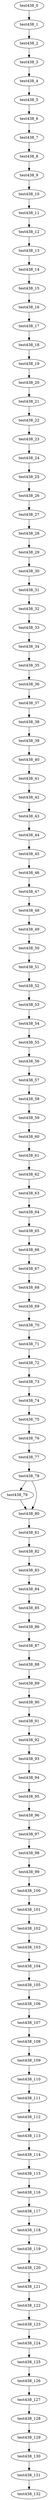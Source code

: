 digraph G {
test438_0->test438_1;
test438_1->test438_2;
test438_2->test438_3;
test438_3->test438_4;
test438_4->test438_5;
test438_5->test438_6;
test438_6->test438_7;
test438_7->test438_8;
test438_8->test438_9;
test438_9->test438_10;
test438_10->test438_11;
test438_11->test438_12;
test438_12->test438_13;
test438_13->test438_14;
test438_14->test438_15;
test438_15->test438_16;
test438_16->test438_17;
test438_17->test438_18;
test438_18->test438_19;
test438_19->test438_20;
test438_20->test438_21;
test438_21->test438_22;
test438_22->test438_23;
test438_23->test438_24;
test438_24->test438_25;
test438_25->test438_26;
test438_26->test438_27;
test438_27->test438_28;
test438_28->test438_29;
test438_29->test438_30;
test438_30->test438_31;
test438_31->test438_32;
test438_32->test438_33;
test438_33->test438_34;
test438_34->test438_35;
test438_35->test438_36;
test438_36->test438_37;
test438_37->test438_38;
test438_38->test438_39;
test438_39->test438_40;
test438_40->test438_41;
test438_41->test438_42;
test438_42->test438_43;
test438_43->test438_44;
test438_44->test438_45;
test438_45->test438_46;
test438_46->test438_47;
test438_47->test438_48;
test438_48->test438_49;
test438_49->test438_50;
test438_50->test438_51;
test438_51->test438_52;
test438_52->test438_53;
test438_53->test438_54;
test438_54->test438_55;
test438_55->test438_56;
test438_56->test438_57;
test438_57->test438_58;
test438_58->test438_59;
test438_59->test438_60;
test438_60->test438_61;
test438_61->test438_62;
test438_62->test438_63;
test438_63->test438_64;
test438_64->test438_65;
test438_65->test438_66;
test438_66->test438_67;
test438_67->test438_68;
test438_68->test438_69;
test438_69->test438_70;
test438_70->test438_71;
test438_71->test438_72;
test438_72->test438_73;
test438_73->test438_74;
test438_74->test438_75;
test438_75->test438_76;
test438_76->test438_77;
test438_77->test438_78;
test438_78->test438_79;
test438_78->test438_80;
test438_79->test438_80;
test438_80->test438_81;
test438_81->test438_82;
test438_82->test438_83;
test438_83->test438_84;
test438_84->test438_85;
test438_85->test438_86;
test438_86->test438_87;
test438_87->test438_88;
test438_88->test438_89;
test438_89->test438_90;
test438_90->test438_91;
test438_91->test438_92;
test438_92->test438_93;
test438_93->test438_94;
test438_94->test438_95;
test438_95->test438_96;
test438_96->test438_97;
test438_97->test438_98;
test438_98->test438_99;
test438_99->test438_100;
test438_100->test438_101;
test438_101->test438_102;
test438_102->test438_103;
test438_103->test438_104;
test438_104->test438_105;
test438_105->test438_106;
test438_106->test438_107;
test438_107->test438_108;
test438_108->test438_109;
test438_109->test438_110;
test438_110->test438_111;
test438_111->test438_112;
test438_112->test438_113;
test438_113->test438_114;
test438_114->test438_115;
test438_115->test438_116;
test438_116->test438_117;
test438_117->test438_118;
test438_118->test438_119;
test438_119->test438_120;
test438_120->test438_121;
test438_121->test438_122;
test438_122->test438_123;
test438_123->test438_124;
test438_124->test438_125;
test438_125->test438_126;
test438_126->test438_127;
test438_127->test438_128;
test438_128->test438_129;
test438_129->test438_130;
test438_130->test438_131;
test438_131->test438_132;

}
